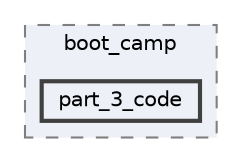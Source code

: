 digraph "part_3_code"
{
 // LATEX_PDF_SIZE
  bgcolor="transparent";
  edge [fontname=Helvetica,fontsize=10,labelfontname=Helvetica,labelfontsize=10];
  node [fontname=Helvetica,fontsize=10,shape=box,height=0.2,width=0.4];
  compound=true
  subgraph clusterdir_e41b9b8d70683d92455c8d3baf0273f9 {
    graph [ bgcolor="#edf0f7", pencolor="grey50", label="boot_camp", fontname=Helvetica,fontsize=10 style="filled,dashed", URL="dir_e41b9b8d70683d92455c8d3baf0273f9.html",tooltip=""]
  dir_12aa090f491ec902079c07337d7843e3 [label="part_3_code", fillcolor="#edf0f7", color="grey25", style="filled,bold", URL="dir_12aa090f491ec902079c07337d7843e3.html",tooltip=""];
  }
}

